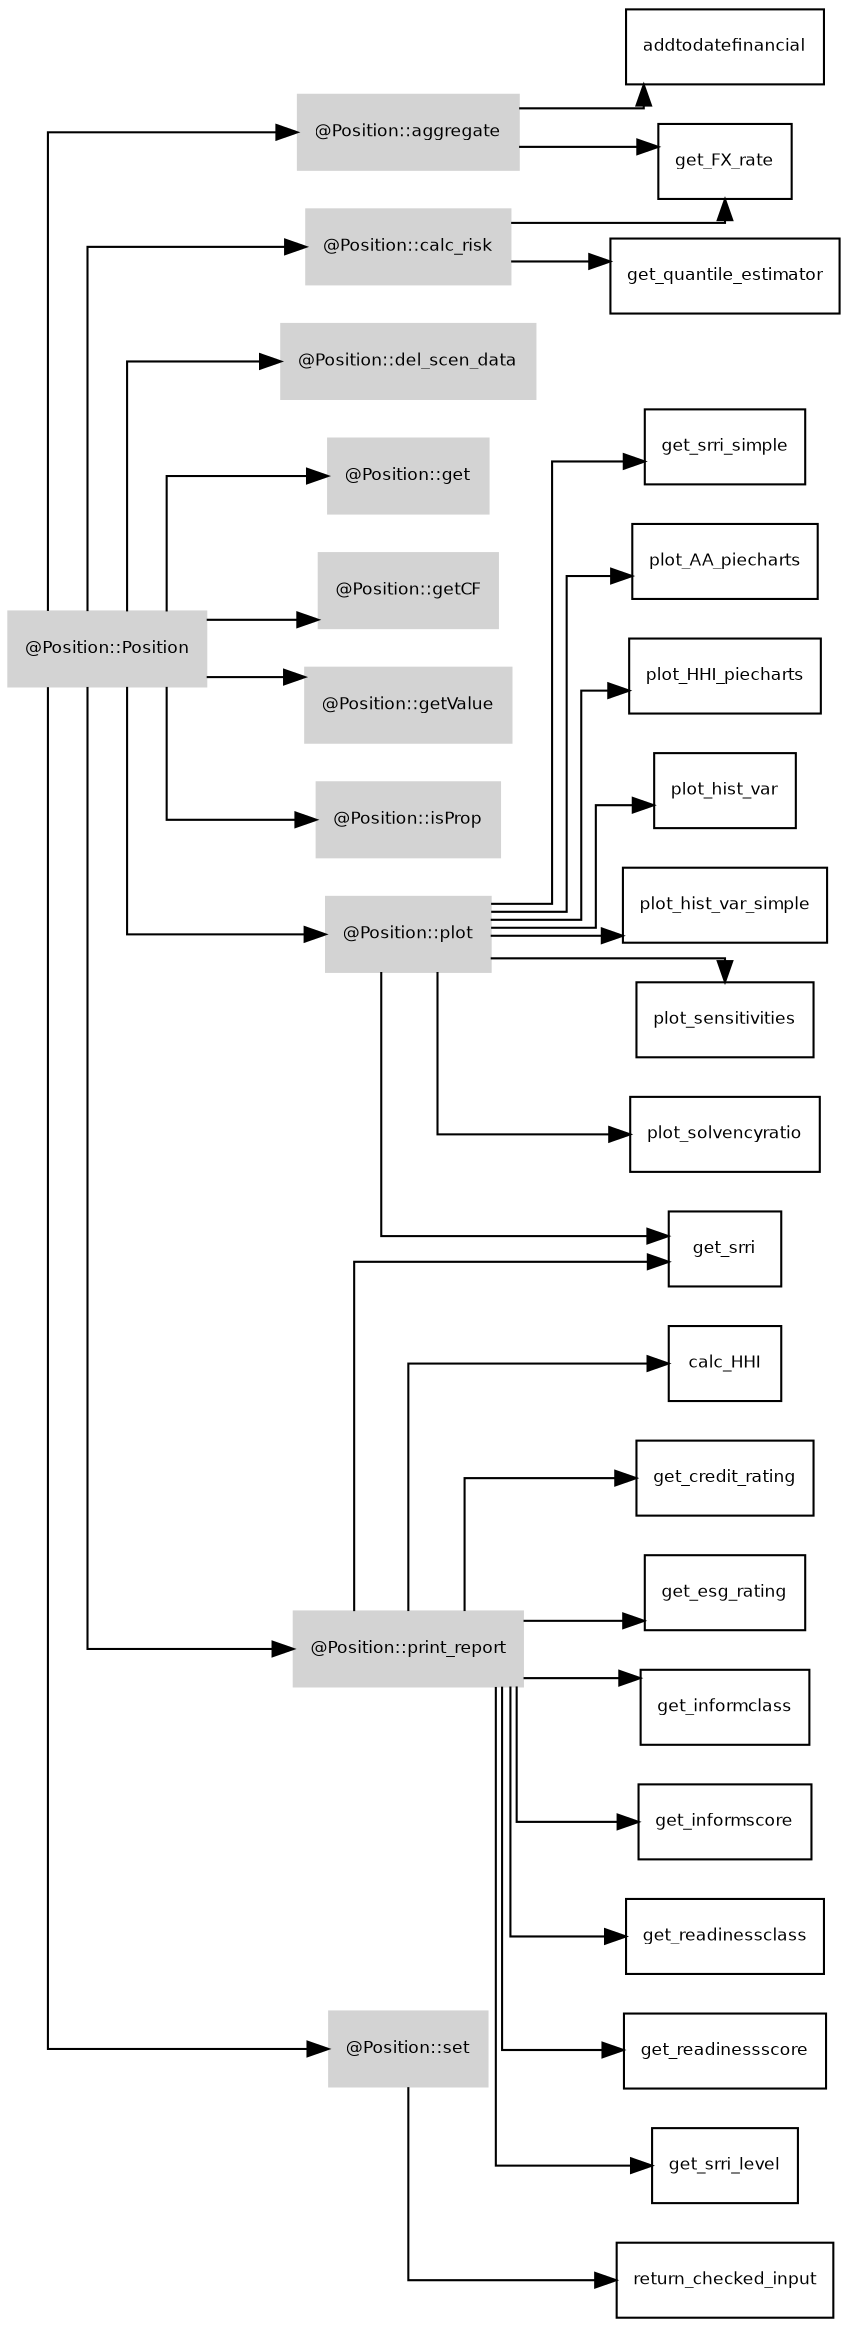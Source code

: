 digraph G {
	fontname = "Bitstream Vera Sans"
	fontsize = 8
	node [
		fontname = "Bitstream Vera Sans"
		fontsize = 8
		shape = "record"
	]
	edge [
		fontname = "Bitstream Vera Sans"
		fontsize = 8
	]
	graph [splines=ortho];
	rankdir=LR;
	subgraph class_Position {
		style=filled;
		node [style=filled,color=lightgrey];
		"@Position::Position" -> "@Position::aggregate"
		"@Position::Position" -> "@Position::calc_risk"
		"@Position::Position" -> "@Position::del_scen_data"
		"@Position::Position" -> "@Position::get"
		"@Position::Position" -> "@Position::getCF"
		"@Position::Position" -> "@Position::getValue"
		"@Position::Position" -> "@Position::isProp"
		"@Position::Position" -> "@Position::plot"
		"@Position::Position" -> "@Position::print_report"
		"@Position::Position" -> "@Position::set"
		label = "@Position";
	}
"@Position::aggregate" 	 -> 	 "addtodatefinancial"
"@Position::aggregate" 	 -> 	 "get_FX_rate"
"@Position::calc_risk" 	 -> 	 "get_FX_rate"
"@Position::calc_risk" 	 -> 	 "get_quantile_estimator"
"@Position::plot" 	 -> 	 "get_srri"
"@Position::plot" 	 -> 	 "get_srri_simple"
"@Position::plot" 	 -> 	 "plot_AA_piecharts"
"@Position::plot" 	 -> 	 "plot_HHI_piecharts"
"@Position::plot" 	 -> 	 "plot_hist_var"
"@Position::plot" 	 -> 	 "plot_hist_var_simple"
"@Position::plot" 	 -> 	 "plot_sensitivities"
"@Position::plot" 	 -> 	 "plot_solvencyratio"
"@Position::print_report" 	 -> 	 "calc_HHI"
"@Position::print_report" 	 -> 	 "get_credit_rating"
"@Position::print_report" 	 -> 	 "get_esg_rating"
"@Position::print_report" 	 -> 	 "get_informclass"
"@Position::print_report" 	 -> 	 "get_informscore"
"@Position::print_report" 	 -> 	 "get_readinessclass"
"@Position::print_report" 	 -> 	 "get_readinessscore"
"@Position::print_report" 	 -> 	 "get_srri"
"@Position::print_report" 	 -> 	 "get_srri_level"
"@Position::set" 	 -> 	 "return_checked_input"
}
